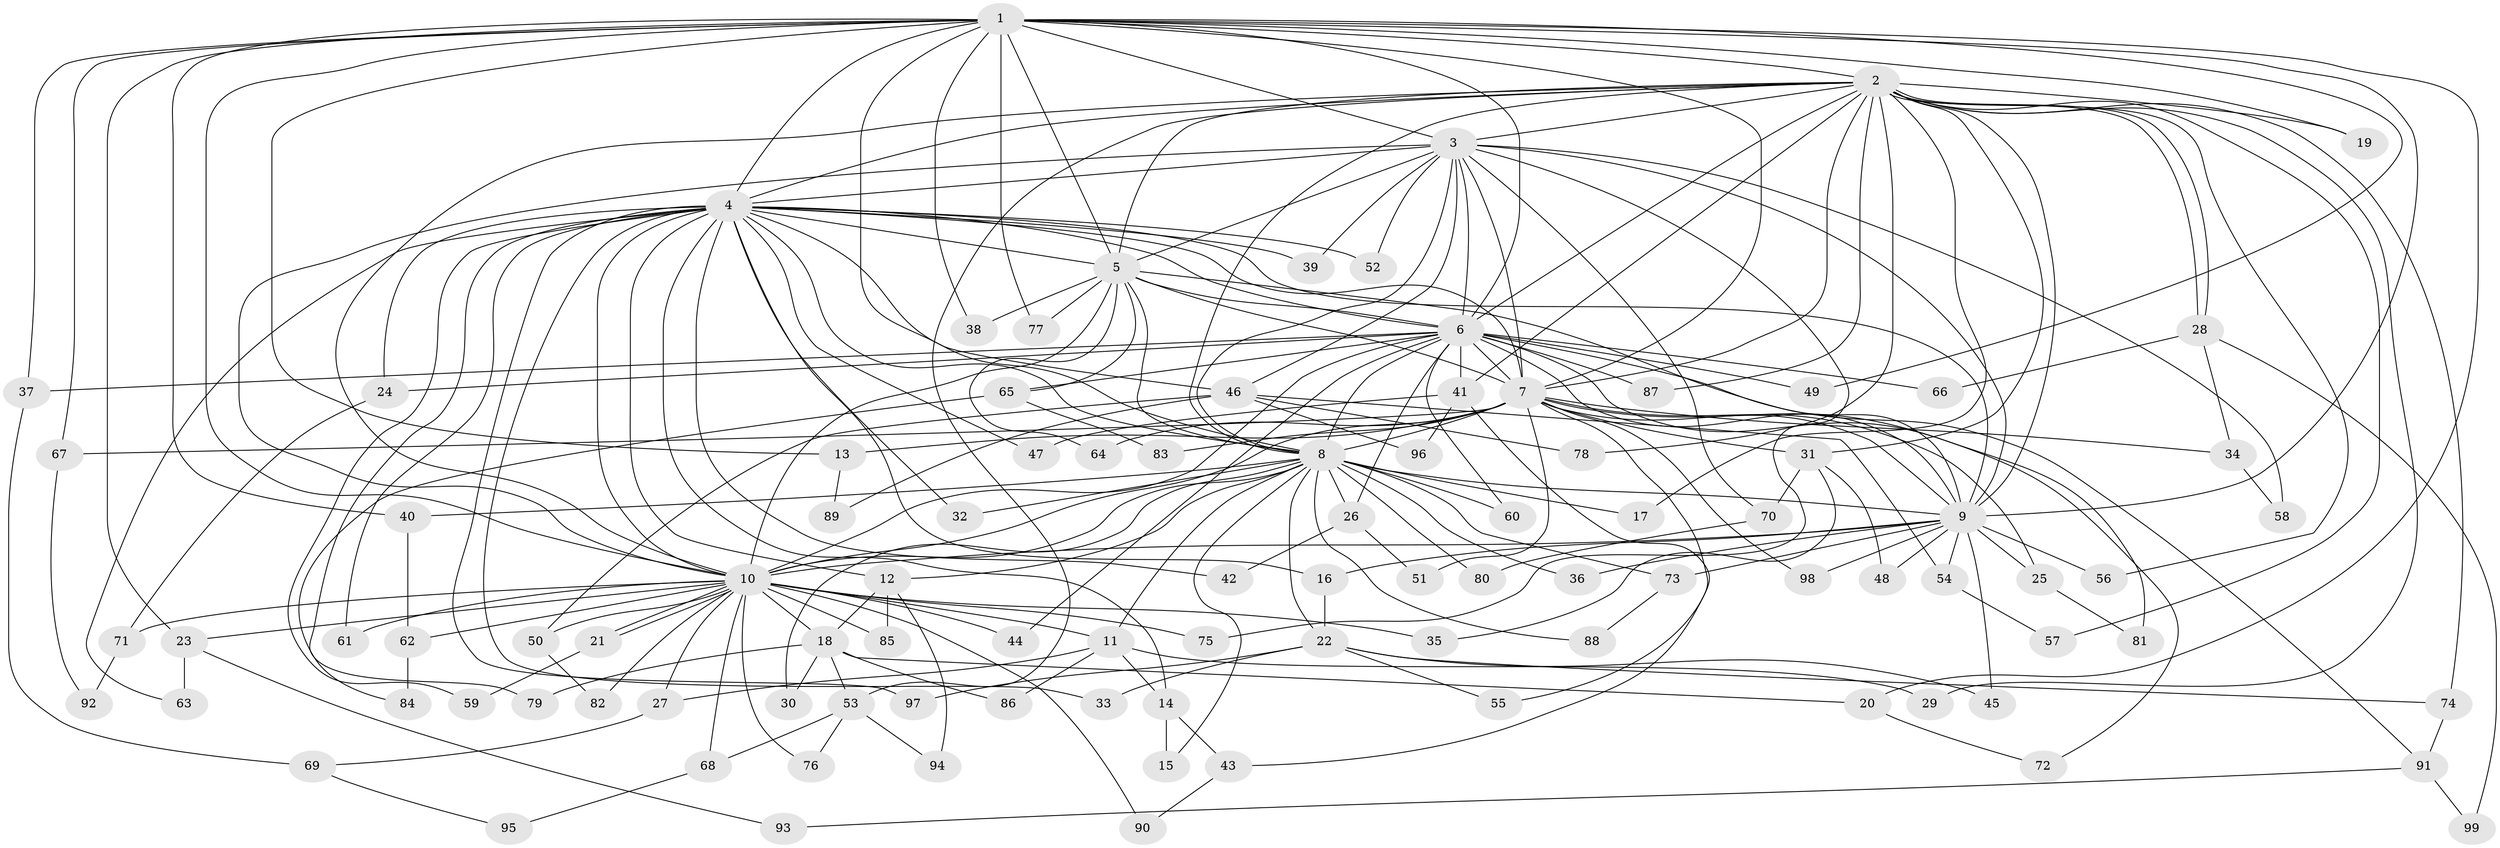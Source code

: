 // coarse degree distribution, {22: 0.013888888888888888, 29: 0.013888888888888888, 25: 0.013888888888888888, 17: 0.013888888888888888, 19: 0.013888888888888888, 15: 0.013888888888888888, 23: 0.013888888888888888, 6: 0.027777777777777776, 5: 0.05555555555555555, 3: 0.19444444444444445, 4: 0.08333333333333333, 2: 0.5, 8: 0.013888888888888888, 7: 0.027777777777777776}
// Generated by graph-tools (version 1.1) at 2025/51/02/27/25 19:51:53]
// undirected, 99 vertices, 223 edges
graph export_dot {
graph [start="1"]
  node [color=gray90,style=filled];
  1;
  2;
  3;
  4;
  5;
  6;
  7;
  8;
  9;
  10;
  11;
  12;
  13;
  14;
  15;
  16;
  17;
  18;
  19;
  20;
  21;
  22;
  23;
  24;
  25;
  26;
  27;
  28;
  29;
  30;
  31;
  32;
  33;
  34;
  35;
  36;
  37;
  38;
  39;
  40;
  41;
  42;
  43;
  44;
  45;
  46;
  47;
  48;
  49;
  50;
  51;
  52;
  53;
  54;
  55;
  56;
  57;
  58;
  59;
  60;
  61;
  62;
  63;
  64;
  65;
  66;
  67;
  68;
  69;
  70;
  71;
  72;
  73;
  74;
  75;
  76;
  77;
  78;
  79;
  80;
  81;
  82;
  83;
  84;
  85;
  86;
  87;
  88;
  89;
  90;
  91;
  92;
  93;
  94;
  95;
  96;
  97;
  98;
  99;
  1 -- 2;
  1 -- 3;
  1 -- 4;
  1 -- 5;
  1 -- 6;
  1 -- 7;
  1 -- 8;
  1 -- 9;
  1 -- 10;
  1 -- 13;
  1 -- 19;
  1 -- 20;
  1 -- 23;
  1 -- 37;
  1 -- 38;
  1 -- 40;
  1 -- 49;
  1 -- 67;
  1 -- 77;
  2 -- 3;
  2 -- 4;
  2 -- 5;
  2 -- 6;
  2 -- 7;
  2 -- 8;
  2 -- 9;
  2 -- 10;
  2 -- 17;
  2 -- 19;
  2 -- 28;
  2 -- 28;
  2 -- 29;
  2 -- 31;
  2 -- 41;
  2 -- 53;
  2 -- 56;
  2 -- 57;
  2 -- 74;
  2 -- 78;
  2 -- 87;
  3 -- 4;
  3 -- 5;
  3 -- 6;
  3 -- 7;
  3 -- 8;
  3 -- 9;
  3 -- 10;
  3 -- 39;
  3 -- 46;
  3 -- 52;
  3 -- 58;
  3 -- 70;
  3 -- 75;
  4 -- 5;
  4 -- 6;
  4 -- 7;
  4 -- 8;
  4 -- 9;
  4 -- 10;
  4 -- 12;
  4 -- 14;
  4 -- 16;
  4 -- 24;
  4 -- 32;
  4 -- 33;
  4 -- 39;
  4 -- 42;
  4 -- 46;
  4 -- 47;
  4 -- 52;
  4 -- 59;
  4 -- 61;
  4 -- 63;
  4 -- 79;
  4 -- 97;
  5 -- 6;
  5 -- 7;
  5 -- 8;
  5 -- 9;
  5 -- 10;
  5 -- 38;
  5 -- 64;
  5 -- 65;
  5 -- 77;
  6 -- 7;
  6 -- 8;
  6 -- 9;
  6 -- 10;
  6 -- 24;
  6 -- 26;
  6 -- 37;
  6 -- 41;
  6 -- 44;
  6 -- 49;
  6 -- 60;
  6 -- 65;
  6 -- 66;
  6 -- 81;
  6 -- 87;
  6 -- 91;
  7 -- 8;
  7 -- 9;
  7 -- 10;
  7 -- 13;
  7 -- 25;
  7 -- 31;
  7 -- 34;
  7 -- 51;
  7 -- 55;
  7 -- 64;
  7 -- 67;
  7 -- 72;
  7 -- 83;
  7 -- 98;
  8 -- 9;
  8 -- 10;
  8 -- 11;
  8 -- 12;
  8 -- 15;
  8 -- 17;
  8 -- 22;
  8 -- 26;
  8 -- 30;
  8 -- 32;
  8 -- 36;
  8 -- 40;
  8 -- 60;
  8 -- 73;
  8 -- 80;
  8 -- 88;
  9 -- 10;
  9 -- 16;
  9 -- 25;
  9 -- 36;
  9 -- 45;
  9 -- 48;
  9 -- 54;
  9 -- 56;
  9 -- 73;
  9 -- 98;
  10 -- 11;
  10 -- 18;
  10 -- 21;
  10 -- 21;
  10 -- 23;
  10 -- 27;
  10 -- 35;
  10 -- 44;
  10 -- 50;
  10 -- 61;
  10 -- 62;
  10 -- 68;
  10 -- 71;
  10 -- 75;
  10 -- 76;
  10 -- 82;
  10 -- 85;
  10 -- 90;
  11 -- 14;
  11 -- 27;
  11 -- 29;
  11 -- 86;
  12 -- 18;
  12 -- 85;
  12 -- 94;
  13 -- 89;
  14 -- 15;
  14 -- 43;
  16 -- 22;
  18 -- 20;
  18 -- 30;
  18 -- 53;
  18 -- 79;
  18 -- 86;
  20 -- 72;
  21 -- 59;
  22 -- 33;
  22 -- 45;
  22 -- 55;
  22 -- 74;
  22 -- 97;
  23 -- 63;
  23 -- 93;
  24 -- 71;
  25 -- 81;
  26 -- 42;
  26 -- 51;
  27 -- 69;
  28 -- 34;
  28 -- 66;
  28 -- 99;
  31 -- 35;
  31 -- 48;
  31 -- 70;
  34 -- 58;
  37 -- 69;
  40 -- 62;
  41 -- 43;
  41 -- 47;
  41 -- 96;
  43 -- 90;
  46 -- 50;
  46 -- 54;
  46 -- 78;
  46 -- 89;
  46 -- 96;
  50 -- 82;
  53 -- 68;
  53 -- 76;
  53 -- 94;
  54 -- 57;
  62 -- 84;
  65 -- 83;
  65 -- 84;
  67 -- 92;
  68 -- 95;
  69 -- 95;
  70 -- 80;
  71 -- 92;
  73 -- 88;
  74 -- 91;
  91 -- 93;
  91 -- 99;
}
